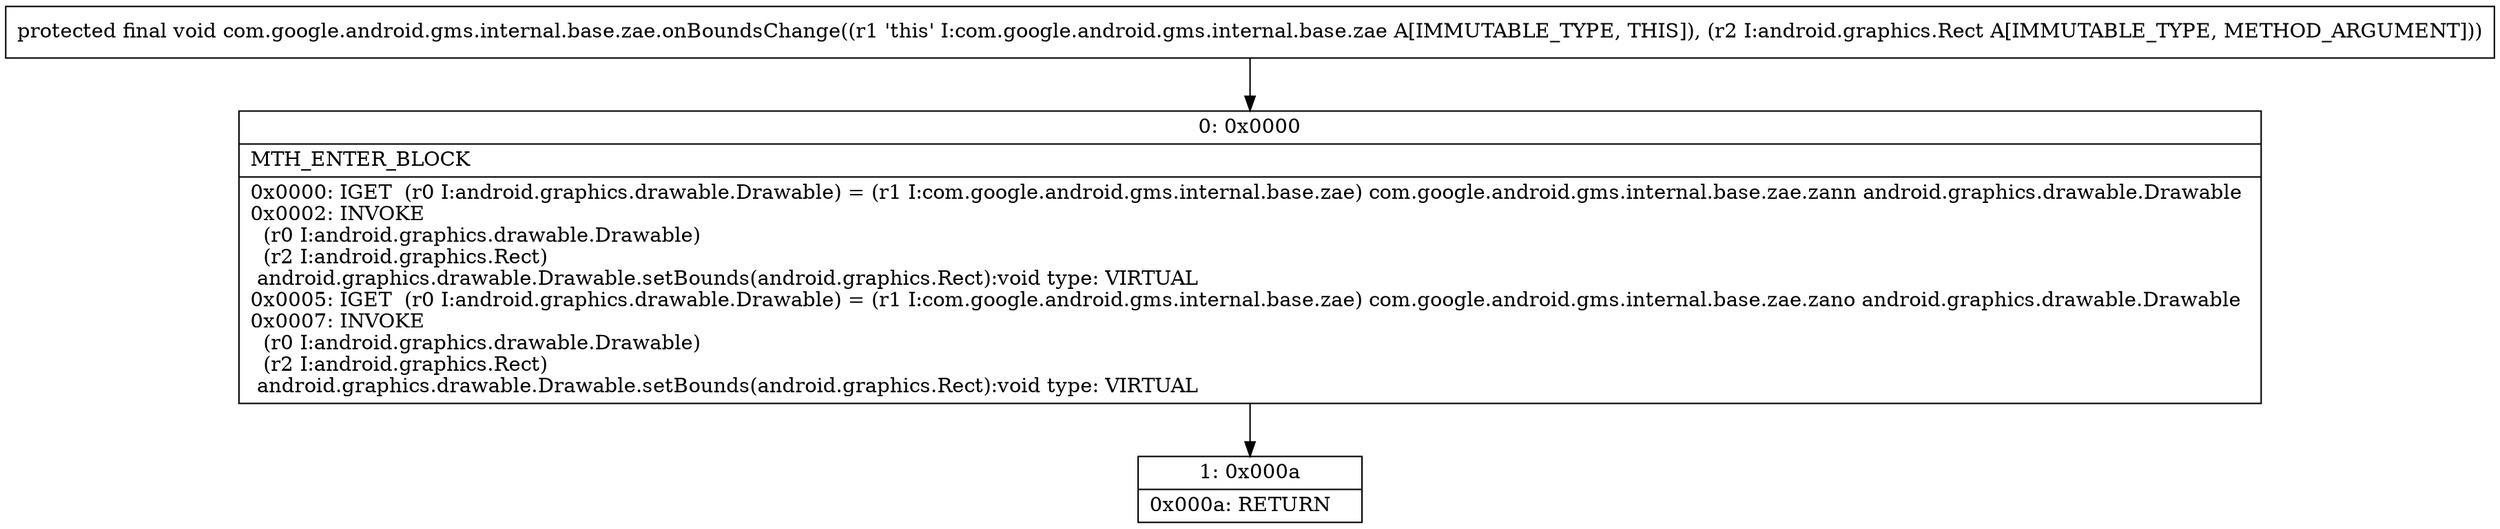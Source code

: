 digraph "CFG forcom.google.android.gms.internal.base.zae.onBoundsChange(Landroid\/graphics\/Rect;)V" {
Node_0 [shape=record,label="{0\:\ 0x0000|MTH_ENTER_BLOCK\l|0x0000: IGET  (r0 I:android.graphics.drawable.Drawable) = (r1 I:com.google.android.gms.internal.base.zae) com.google.android.gms.internal.base.zae.zann android.graphics.drawable.Drawable \l0x0002: INVOKE  \l  (r0 I:android.graphics.drawable.Drawable)\l  (r2 I:android.graphics.Rect)\l android.graphics.drawable.Drawable.setBounds(android.graphics.Rect):void type: VIRTUAL \l0x0005: IGET  (r0 I:android.graphics.drawable.Drawable) = (r1 I:com.google.android.gms.internal.base.zae) com.google.android.gms.internal.base.zae.zano android.graphics.drawable.Drawable \l0x0007: INVOKE  \l  (r0 I:android.graphics.drawable.Drawable)\l  (r2 I:android.graphics.Rect)\l android.graphics.drawable.Drawable.setBounds(android.graphics.Rect):void type: VIRTUAL \l}"];
Node_1 [shape=record,label="{1\:\ 0x000a|0x000a: RETURN   \l}"];
MethodNode[shape=record,label="{protected final void com.google.android.gms.internal.base.zae.onBoundsChange((r1 'this' I:com.google.android.gms.internal.base.zae A[IMMUTABLE_TYPE, THIS]), (r2 I:android.graphics.Rect A[IMMUTABLE_TYPE, METHOD_ARGUMENT])) }"];
MethodNode -> Node_0;
Node_0 -> Node_1;
}

